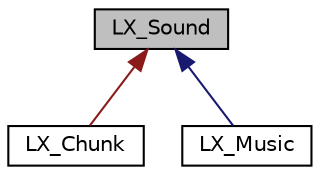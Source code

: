 digraph "LX_Sound"
{
  edge [fontname="Helvetica",fontsize="10",labelfontname="Helvetica",labelfontsize="10"];
  node [fontname="Helvetica",fontsize="10",shape=record];
  Node1 [label="LX_Sound",height=0.2,width=0.4,color="black", fillcolor="grey75", style="filled" fontcolor="black"];
  Node1 -> Node2 [dir="back",color="firebrick4",fontsize="10",style="solid",fontname="Helvetica"];
  Node2 [label="LX_Chunk",height=0.2,width=0.4,color="black", fillcolor="white", style="filled",URL="$class_l_x___chunk.html"];
  Node1 -> Node3 [dir="back",color="midnightblue",fontsize="10",style="solid",fontname="Helvetica"];
  Node3 [label="LX_Music",height=0.2,width=0.4,color="black", fillcolor="white", style="filled",URL="$class_l_x___music.html",tooltip="The audio class. "];
}
